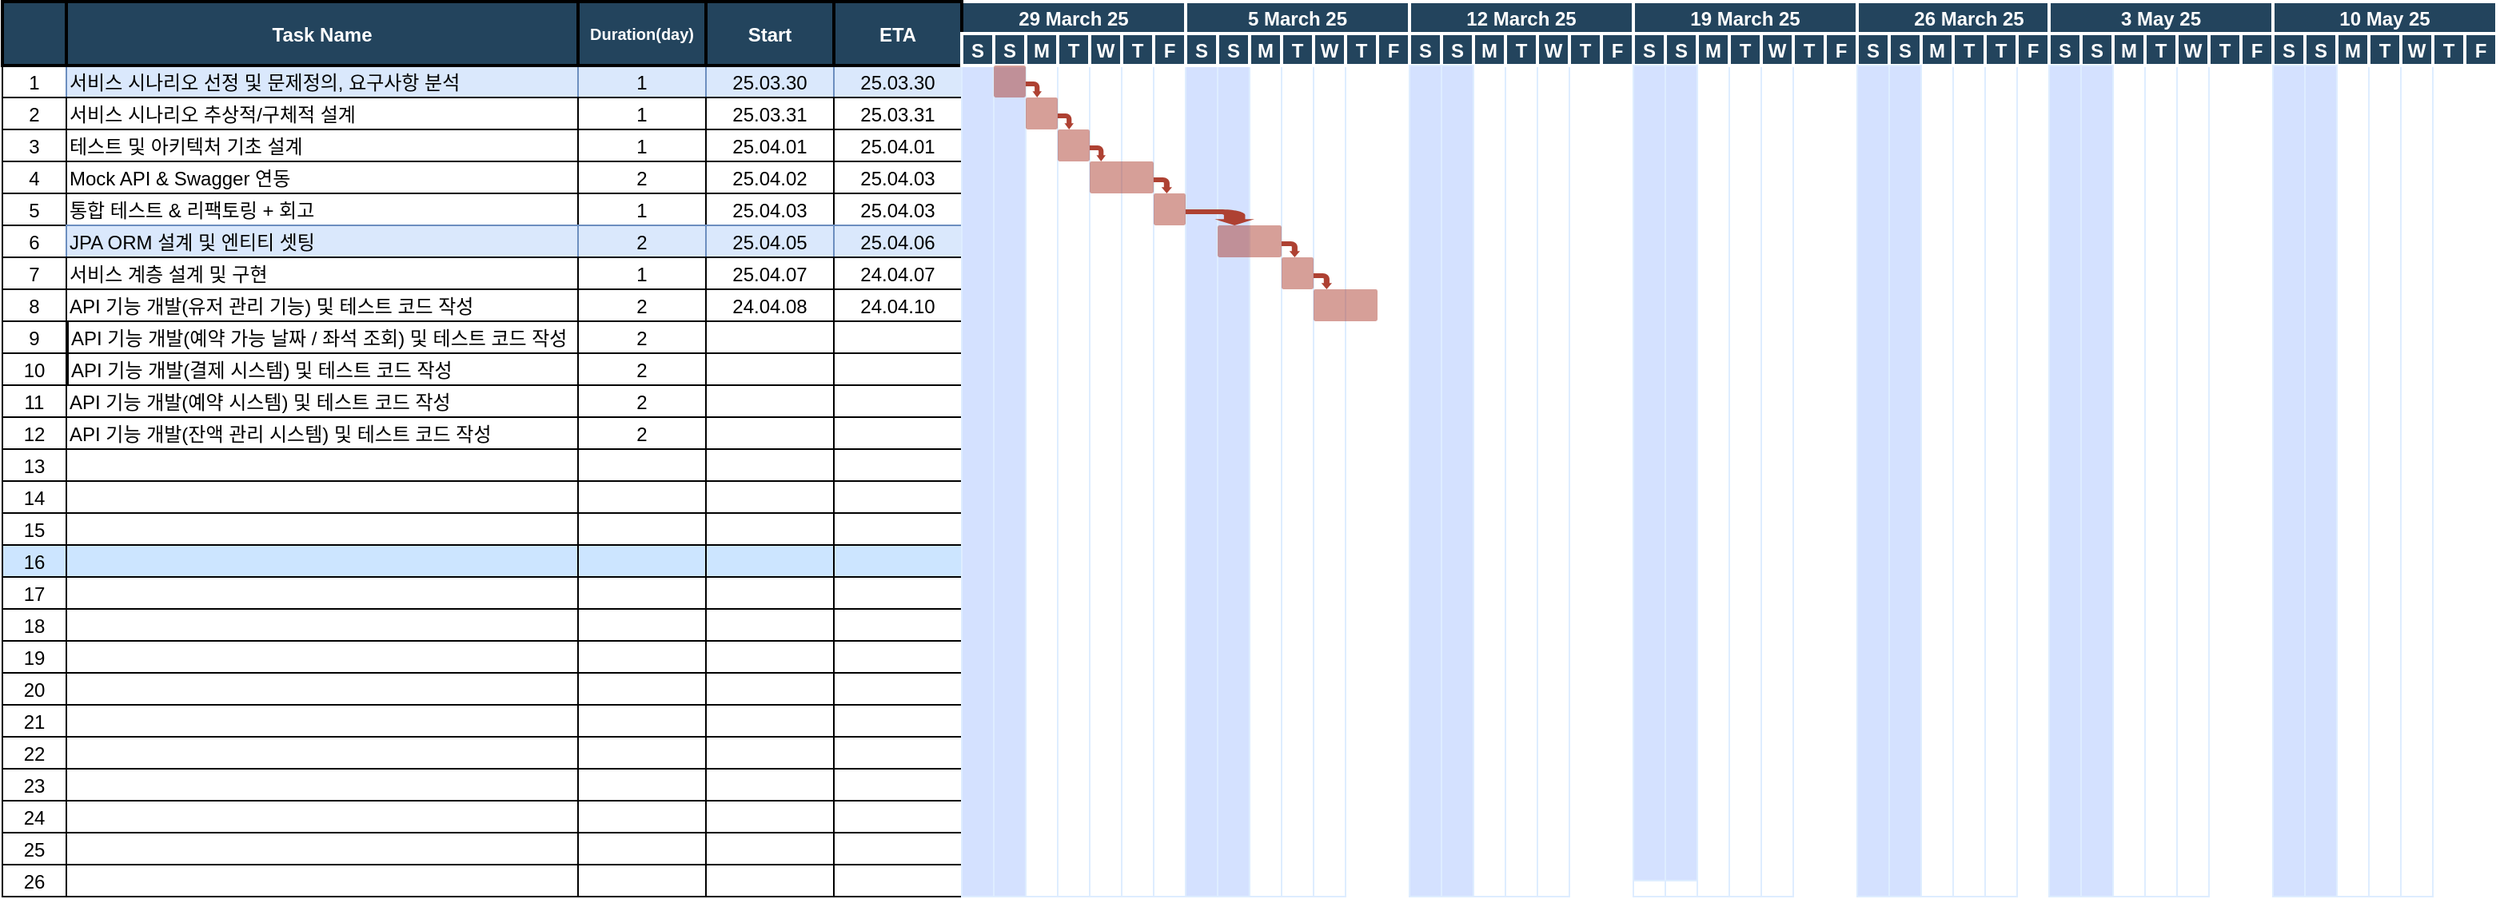<mxfile version="26.1.3">
  <diagram name="페이지-1" id="ecNl1lNDAvdgYdBro9C4">
    <mxGraphModel dx="1592" dy="869" grid="1" gridSize="10" guides="1" tooltips="1" connect="1" arrows="1" fold="1" page="1" pageScale="1" pageWidth="827" pageHeight="1169" math="0" shadow="0">
      <root>
        <mxCell id="0" />
        <mxCell id="1" parent="0" />
        <mxCell id="yrYbkvFYg02SQjdJ59uQ-1" value="1" style="strokeColor=default;rounded=0;" parent="1" vertex="1">
          <mxGeometry x="86.5" y="380" width="40" height="20" as="geometry" />
        </mxCell>
        <mxCell id="yrYbkvFYg02SQjdJ59uQ-2" value="서비스 시나리오 선정 및 문제정의, 요구사항 분석" style="align=left;strokeColor=#6c8ebf;rounded=0;fillColor=#dae8fc;" parent="1" vertex="1">
          <mxGeometry x="126.5" y="380" width="320" height="20" as="geometry" />
        </mxCell>
        <mxCell id="yrYbkvFYg02SQjdJ59uQ-3" value="1" style="strokeColor=#6c8ebf;rounded=0;fillColor=#dae8fc;" parent="1" vertex="1">
          <mxGeometry x="446.5" y="380" width="80.0" height="20" as="geometry" />
        </mxCell>
        <mxCell id="yrYbkvFYg02SQjdJ59uQ-4" value="25.03.30" style="strokeColor=#6c8ebf;rounded=0;fillColor=#dae8fc;" parent="1" vertex="1">
          <mxGeometry x="526.5" y="380" width="80.0" height="20" as="geometry" />
        </mxCell>
        <mxCell id="yrYbkvFYg02SQjdJ59uQ-5" value="25.03.30" style="strokeColor=#6c8ebf;rounded=0;fillColor=#dae8fc;" parent="1" vertex="1">
          <mxGeometry x="606.5" y="380.0" width="80.0" height="20" as="geometry" />
        </mxCell>
        <mxCell id="yrYbkvFYg02SQjdJ59uQ-6" value="" style="strokeColor=#DEEDFF;rounded=0;" parent="1" vertex="1">
          <mxGeometry x="726.5" y="380.0" width="20" height="520" as="geometry" />
        </mxCell>
        <mxCell id="yrYbkvFYg02SQjdJ59uQ-7" value="2" style="strokeColor=default;rounded=0;" parent="1" vertex="1">
          <mxGeometry x="86.5" y="400.0" width="40" height="20" as="geometry" />
        </mxCell>
        <mxCell id="yrYbkvFYg02SQjdJ59uQ-8" value="서비스 시나리오 추상적/구체적 설계" style="align=left;strokeColor=default;fillColor=#FFFFFF;rounded=0;" parent="1" vertex="1">
          <mxGeometry x="126.5" y="400.0" width="320.0" height="20" as="geometry" />
        </mxCell>
        <mxCell id="yrYbkvFYg02SQjdJ59uQ-9" value="1" style="strokeColor=default;rounded=0;" parent="1" vertex="1">
          <mxGeometry x="446.5" y="400.0" width="80.0" height="20" as="geometry" />
        </mxCell>
        <mxCell id="yrYbkvFYg02SQjdJ59uQ-10" value="25.03.31" style="strokeColor=default;rounded=0;" parent="1" vertex="1">
          <mxGeometry x="526.5" y="400.0" width="80.0" height="20" as="geometry" />
        </mxCell>
        <mxCell id="yrYbkvFYg02SQjdJ59uQ-11" value="25.03.31" style="strokeColor=default;rounded=0;" parent="1" vertex="1">
          <mxGeometry x="606.5" y="400.0" width="80.0" height="20" as="geometry" />
        </mxCell>
        <mxCell id="yrYbkvFYg02SQjdJ59uQ-12" value="3" style="strokeColor=default;rounded=0;" parent="1" vertex="1">
          <mxGeometry x="86.5" y="420.0" width="40" height="20" as="geometry" />
        </mxCell>
        <mxCell id="yrYbkvFYg02SQjdJ59uQ-13" value="테스트 및 아키텍처 기초 설계" style="align=left;strokeColor=default;rounded=0;" parent="1" vertex="1">
          <mxGeometry x="126.5" y="420.0" width="320.0" height="20.0" as="geometry" />
        </mxCell>
        <mxCell id="yrYbkvFYg02SQjdJ59uQ-14" value="1" style="strokeColor=default;rounded=0;" parent="1" vertex="1">
          <mxGeometry x="446.5" y="420.0" width="80.0" height="20" as="geometry" />
        </mxCell>
        <mxCell id="yrYbkvFYg02SQjdJ59uQ-15" value="25.04.01" style="strokeColor=default;rounded=0;" parent="1" vertex="1">
          <mxGeometry x="526.5" y="420.0" width="80.0" height="20" as="geometry" />
        </mxCell>
        <mxCell id="yrYbkvFYg02SQjdJ59uQ-16" value="25.04.01" style="strokeColor=default;rounded=0;" parent="1" vertex="1">
          <mxGeometry x="606.5" y="420" width="80.0" height="20" as="geometry" />
        </mxCell>
        <mxCell id="yrYbkvFYg02SQjdJ59uQ-17" value="4" style="strokeColor=default;rounded=0;" parent="1" vertex="1">
          <mxGeometry x="86.5" y="440.0" width="40" height="20" as="geometry" />
        </mxCell>
        <mxCell id="yrYbkvFYg02SQjdJ59uQ-18" value="Mock API &amp; Swagger 연동" style="align=left;strokeColor=default;rounded=0;" parent="1" vertex="1">
          <mxGeometry x="126.5" y="440.0" width="320" height="20" as="geometry" />
        </mxCell>
        <mxCell id="yrYbkvFYg02SQjdJ59uQ-19" value="2" style="strokeColor=default;rounded=0;" parent="1" vertex="1">
          <mxGeometry x="446.5" y="440.0" width="80.0" height="20" as="geometry" />
        </mxCell>
        <mxCell id="yrYbkvFYg02SQjdJ59uQ-20" value="25.04.02" style="strokeColor=default;rounded=0;" parent="1" vertex="1">
          <mxGeometry x="526.5" y="440.0" width="80.0" height="20" as="geometry" />
        </mxCell>
        <mxCell id="yrYbkvFYg02SQjdJ59uQ-21" value="25.04.03" style="strokeColor=default;rounded=0;" parent="1" vertex="1">
          <mxGeometry x="606.5" y="440.0" width="80.0" height="20" as="geometry" />
        </mxCell>
        <mxCell id="yrYbkvFYg02SQjdJ59uQ-22" value="5" style="strokeColor=default;rounded=0;" parent="1" vertex="1">
          <mxGeometry x="86.5" y="460.0" width="40" height="20" as="geometry" />
        </mxCell>
        <mxCell id="yrYbkvFYg02SQjdJ59uQ-23" value="통합 테스트 &amp; 리팩토링 + 회고" style="align=left;strokeColor=default;rounded=0;" parent="1" vertex="1">
          <mxGeometry x="126.5" y="460.0" width="320.0" height="20" as="geometry" />
        </mxCell>
        <mxCell id="yrYbkvFYg02SQjdJ59uQ-24" value="1" style="strokeColor=default;rounded=0;" parent="1" vertex="1">
          <mxGeometry x="446.5" y="460.0" width="80.0" height="20" as="geometry" />
        </mxCell>
        <mxCell id="yrYbkvFYg02SQjdJ59uQ-25" value="25.04.03" style="strokeColor=default;rounded=0;" parent="1" vertex="1">
          <mxGeometry x="526.5" y="460.0" width="80.0" height="20" as="geometry" />
        </mxCell>
        <mxCell id="yrYbkvFYg02SQjdJ59uQ-26" value="25.04.03" style="strokeColor=default;rounded=0;" parent="1" vertex="1">
          <mxGeometry x="606.5" y="460.0" width="80.0" height="20" as="geometry" />
        </mxCell>
        <mxCell id="yrYbkvFYg02SQjdJ59uQ-27" value="6" style="strokeColor=default;rounded=0;" parent="1" vertex="1">
          <mxGeometry x="86.5" y="480.0" width="40" height="20" as="geometry" />
        </mxCell>
        <mxCell id="yrYbkvFYg02SQjdJ59uQ-28" value="JPA ORM 설계 및 엔티티 셋팅" style="align=left;strokeColor=#6c8ebf;rounded=0;fillColor=#dae8fc;" parent="1" vertex="1">
          <mxGeometry x="126.5" y="480.0" width="320.0" height="20" as="geometry" />
        </mxCell>
        <mxCell id="yrYbkvFYg02SQjdJ59uQ-29" value="2" style="strokeColor=#6c8ebf;rounded=0;fillColor=#dae8fc;" parent="1" vertex="1">
          <mxGeometry x="446.5" y="480.0" width="80.0" height="20" as="geometry" />
        </mxCell>
        <mxCell id="yrYbkvFYg02SQjdJ59uQ-30" value="25.04.05" style="strokeColor=#6c8ebf;rounded=0;fillColor=#dae8fc;" parent="1" vertex="1">
          <mxGeometry x="526.5" y="480.0" width="80.0" height="20" as="geometry" />
        </mxCell>
        <mxCell id="yrYbkvFYg02SQjdJ59uQ-31" value="25.04.06" style="strokeColor=#6c8ebf;rounded=0;fillColor=#dae8fc;" parent="1" vertex="1">
          <mxGeometry x="606.5" y="480.0" width="80.0" height="20" as="geometry" />
        </mxCell>
        <mxCell id="yrYbkvFYg02SQjdJ59uQ-32" value="7" style="strokeColor=default;rounded=0;" parent="1" vertex="1">
          <mxGeometry x="86.5" y="500.0" width="40" height="20" as="geometry" />
        </mxCell>
        <mxCell id="yrYbkvFYg02SQjdJ59uQ-33" value="서비스 계층 설계 및 구현" style="align=left;strokeColor=default;rounded=0;" parent="1" vertex="1">
          <mxGeometry x="126.5" y="500.0" width="320.0" height="20" as="geometry" />
        </mxCell>
        <mxCell id="yrYbkvFYg02SQjdJ59uQ-34" value="1" style="strokeColor=default;rounded=0;" parent="1" vertex="1">
          <mxGeometry x="446.5" y="500.0" width="80.0" height="20" as="geometry" />
        </mxCell>
        <mxCell id="yrYbkvFYg02SQjdJ59uQ-35" value="25.04.07" style="strokeColor=default;rounded=0;" parent="1" vertex="1">
          <mxGeometry x="526.5" y="500.0" width="80.0" height="20" as="geometry" />
        </mxCell>
        <mxCell id="yrYbkvFYg02SQjdJ59uQ-36" value="24.04.07" style="strokeColor=default;rounded=0;" parent="1" vertex="1">
          <mxGeometry x="606.5" y="500.0" width="80.0" height="20" as="geometry" />
        </mxCell>
        <mxCell id="yrYbkvFYg02SQjdJ59uQ-37" value="8" style="strokeColor=default;rounded=0;" parent="1" vertex="1">
          <mxGeometry x="86.5" y="520.0" width="40" height="20" as="geometry" />
        </mxCell>
        <mxCell id="yrYbkvFYg02SQjdJ59uQ-38" value="API 기능 개발(유저 관리 기능) 및 테스트 코드 작성" style="align=left;strokeColor=default;rounded=0;" parent="1" vertex="1">
          <mxGeometry x="126.5" y="520.0" width="320.0" height="20" as="geometry" />
        </mxCell>
        <mxCell id="yrYbkvFYg02SQjdJ59uQ-39" value="2" style="strokeColor=default;rounded=0;" parent="1" vertex="1">
          <mxGeometry x="446.5" y="520.0" width="80.0" height="20" as="geometry" />
        </mxCell>
        <mxCell id="yrYbkvFYg02SQjdJ59uQ-40" value="24.04.08" style="strokeColor=default;rounded=0;" parent="1" vertex="1">
          <mxGeometry x="526.5" y="520.0" width="80.0" height="20" as="geometry" />
        </mxCell>
        <mxCell id="yrYbkvFYg02SQjdJ59uQ-41" value="24.04.10" style="strokeColor=default;rounded=0;" parent="1" vertex="1">
          <mxGeometry x="606.5" y="520.0" width="80.0" height="20" as="geometry" />
        </mxCell>
        <mxCell id="yrYbkvFYg02SQjdJ59uQ-42" value="9" style="rounded=0;" parent="1" vertex="1">
          <mxGeometry x="86.5" y="540.0" width="40" height="20" as="geometry" />
        </mxCell>
        <mxCell id="yrYbkvFYg02SQjdJ59uQ-43" value="API 기능 개발(예약 가능 날짜 / 좌석 조회) 및 테스트 코드 작성" style="align=left;rounded=0;" parent="1" vertex="1">
          <mxGeometry x="127.5" y="540.0" width="320.0" height="20.0" as="geometry" />
        </mxCell>
        <mxCell id="yrYbkvFYg02SQjdJ59uQ-44" value="2" style="rounded=0;" parent="1" vertex="1">
          <mxGeometry x="446.5" y="540.0" width="80.0" height="20" as="geometry" />
        </mxCell>
        <mxCell id="yrYbkvFYg02SQjdJ59uQ-45" value="" style="rounded=0;" parent="1" vertex="1">
          <mxGeometry x="526.5" y="540.0" width="80.0" height="20" as="geometry" />
        </mxCell>
        <mxCell id="yrYbkvFYg02SQjdJ59uQ-46" value="" style="rounded=0;" parent="1" vertex="1">
          <mxGeometry x="606.5" y="540.0" width="80.0" height="20" as="geometry" />
        </mxCell>
        <mxCell id="yrYbkvFYg02SQjdJ59uQ-47" value="10" style="strokeColor=default;rounded=0;" parent="1" vertex="1">
          <mxGeometry x="86.5" y="560.0" width="40" height="20" as="geometry" />
        </mxCell>
        <mxCell id="yrYbkvFYg02SQjdJ59uQ-48" value="" style="strokeColor=default;rounded=0;" parent="1" vertex="1">
          <mxGeometry x="526.5" y="560.0" width="80.0" height="20" as="geometry" />
        </mxCell>
        <mxCell id="yrYbkvFYg02SQjdJ59uQ-49" value="" style="strokeColor=default;rounded=0;" parent="1" vertex="1">
          <mxGeometry x="606.5" y="560.0" width="80.0" height="20" as="geometry" />
        </mxCell>
        <mxCell id="yrYbkvFYg02SQjdJ59uQ-50" value="11" style="strokeColor=default;rounded=0;" parent="1" vertex="1">
          <mxGeometry x="86.5" y="580.0" width="40" height="20" as="geometry" />
        </mxCell>
        <mxCell id="yrYbkvFYg02SQjdJ59uQ-51" value="API 기능 개발(잔액 관리 시스템) 및 테스트 코드 작성" style="align=left;strokeColor=default;rounded=0;" parent="1" vertex="1">
          <mxGeometry x="126.5" y="600.0" width="320.0" height="20" as="geometry" />
        </mxCell>
        <mxCell id="yrYbkvFYg02SQjdJ59uQ-52" value="" style="strokeColor=default;rounded=0;" parent="1" vertex="1">
          <mxGeometry x="526.5" y="580.0" width="80.0" height="20" as="geometry" />
        </mxCell>
        <mxCell id="yrYbkvFYg02SQjdJ59uQ-53" value="" style="strokeColor=default;rounded=0;" parent="1" vertex="1">
          <mxGeometry x="606.5" y="580.0" width="80.0" height="20" as="geometry" />
        </mxCell>
        <mxCell id="yrYbkvFYg02SQjdJ59uQ-54" value="12" style="strokeColor=default;rounded=0;" parent="1" vertex="1">
          <mxGeometry x="86.5" y="600.0" width="40" height="20" as="geometry" />
        </mxCell>
        <mxCell id="yrYbkvFYg02SQjdJ59uQ-55" value="2" style="strokeColor=default;rounded=0;" parent="1" vertex="1">
          <mxGeometry x="446.5" y="600.0" width="80.0" height="20" as="geometry" />
        </mxCell>
        <mxCell id="yrYbkvFYg02SQjdJ59uQ-56" value="" style="strokeColor=default;rounded=0;" parent="1" vertex="1">
          <mxGeometry x="526.5" y="600.0" width="80.0" height="20" as="geometry" />
        </mxCell>
        <mxCell id="yrYbkvFYg02SQjdJ59uQ-57" value="" style="strokeColor=default;rounded=0;" parent="1" vertex="1">
          <mxGeometry x="606.5" y="600.0" width="80.0" height="20" as="geometry" />
        </mxCell>
        <mxCell id="yrYbkvFYg02SQjdJ59uQ-58" value="13" style="strokeColor=default;rounded=0;" parent="1" vertex="1">
          <mxGeometry x="86.5" y="620.0" width="40" height="20" as="geometry" />
        </mxCell>
        <mxCell id="yrYbkvFYg02SQjdJ59uQ-59" value="" style="strokeColor=default;rounded=0;" parent="1" vertex="1">
          <mxGeometry x="446.5" y="620.0" width="80.0" height="20" as="geometry" />
        </mxCell>
        <mxCell id="yrYbkvFYg02SQjdJ59uQ-60" value="" style="strokeColor=default;rounded=0;" parent="1" vertex="1">
          <mxGeometry x="526.5" y="620.0" width="80.0" height="20" as="geometry" />
        </mxCell>
        <mxCell id="yrYbkvFYg02SQjdJ59uQ-61" value="" style="strokeColor=default;rounded=0;" parent="1" vertex="1">
          <mxGeometry x="606.5" y="620.0" width="80.0" height="20" as="geometry" />
        </mxCell>
        <mxCell id="yrYbkvFYg02SQjdJ59uQ-62" value="14" style="strokeColor=default;rounded=0;" parent="1" vertex="1">
          <mxGeometry x="86.5" y="640.0" width="40" height="20" as="geometry" />
        </mxCell>
        <mxCell id="yrYbkvFYg02SQjdJ59uQ-63" value="" style="strokeColor=default;rounded=0;" parent="1" vertex="1">
          <mxGeometry x="446.5" y="640.0" width="80.0" height="20" as="geometry" />
        </mxCell>
        <mxCell id="yrYbkvFYg02SQjdJ59uQ-64" value="" style="strokeColor=default;rounded=0;" parent="1" vertex="1">
          <mxGeometry x="526.5" y="640.0" width="80.0" height="20" as="geometry" />
        </mxCell>
        <mxCell id="yrYbkvFYg02SQjdJ59uQ-65" value="" style="strokeColor=default;rounded=0;" parent="1" vertex="1">
          <mxGeometry x="606.5" y="640.0" width="80.0" height="20" as="geometry" />
        </mxCell>
        <mxCell id="yrYbkvFYg02SQjdJ59uQ-66" value="15" style="strokeColor=default;fillColor=#FFFFFF;rounded=0;" parent="1" vertex="1">
          <mxGeometry x="86.5" y="660.0" width="40" height="20" as="geometry" />
        </mxCell>
        <mxCell id="yrYbkvFYg02SQjdJ59uQ-67" value="" style="strokeColor=default;fillColor=#FFFFFF;rounded=0;" parent="1" vertex="1">
          <mxGeometry x="446.5" y="660.0" width="80.0" height="20" as="geometry" />
        </mxCell>
        <mxCell id="yrYbkvFYg02SQjdJ59uQ-68" value="" style="strokeColor=default;fillColor=#FFFFFF;rounded=0;" parent="1" vertex="1">
          <mxGeometry x="526.5" y="660.0" width="80.0" height="20" as="geometry" />
        </mxCell>
        <mxCell id="yrYbkvFYg02SQjdJ59uQ-69" value="" style="strokeColor=default;fillColor=#FFFFFF;rounded=0;" parent="1" vertex="1">
          <mxGeometry x="606.5" y="660.0" width="80.0" height="20" as="geometry" />
        </mxCell>
        <mxCell id="yrYbkvFYg02SQjdJ59uQ-70" value="16" style="strokeColor=default;fillColor=#CCE5FF;rounded=0;" parent="1" vertex="1">
          <mxGeometry x="86.5" y="680.0" width="40" height="20" as="geometry" />
        </mxCell>
        <mxCell id="yrYbkvFYg02SQjdJ59uQ-71" value="" style="align=left;strokeColor=default;fillColor=#CCE5FF;rounded=0;" parent="1" vertex="1">
          <mxGeometry x="126.5" y="680.0" width="320.0" height="20" as="geometry" />
        </mxCell>
        <mxCell id="yrYbkvFYg02SQjdJ59uQ-72" value="" style="strokeColor=default;fillColor=#CCE5FF;rounded=0;" parent="1" vertex="1">
          <mxGeometry x="446.5" y="680.0" width="80.0" height="20" as="geometry" />
        </mxCell>
        <mxCell id="yrYbkvFYg02SQjdJ59uQ-73" value="" style="strokeColor=default;fillColor=#CCE5FF;rounded=0;" parent="1" vertex="1">
          <mxGeometry x="526.5" y="680.0" width="80.0" height="20" as="geometry" />
        </mxCell>
        <mxCell id="yrYbkvFYg02SQjdJ59uQ-74" value="" style="strokeColor=default;fillColor=#CCE5FF;rounded=0;" parent="1" vertex="1">
          <mxGeometry x="606.5" y="680.0" width="80.0" height="20" as="geometry" />
        </mxCell>
        <mxCell id="yrYbkvFYg02SQjdJ59uQ-75" value="17" style="strokeColor=default;rounded=0;" parent="1" vertex="1">
          <mxGeometry x="86.5" y="700.0" width="40" height="20" as="geometry" />
        </mxCell>
        <mxCell id="yrYbkvFYg02SQjdJ59uQ-76" value="" style="strokeColor=default;rounded=0;" parent="1" vertex="1">
          <mxGeometry x="446.5" y="700.0" width="80.0" height="20" as="geometry" />
        </mxCell>
        <mxCell id="yrYbkvFYg02SQjdJ59uQ-77" value="" style="strokeColor=default;rounded=0;" parent="1" vertex="1">
          <mxGeometry x="526.5" y="700.0" width="80.0" height="20" as="geometry" />
        </mxCell>
        <mxCell id="yrYbkvFYg02SQjdJ59uQ-78" value="" style="strokeColor=default;rounded=0;" parent="1" vertex="1">
          <mxGeometry x="606.5" y="700.0" width="80.0" height="20" as="geometry" />
        </mxCell>
        <mxCell id="yrYbkvFYg02SQjdJ59uQ-79" value="18" style="strokeColor=default;rounded=0;" parent="1" vertex="1">
          <mxGeometry x="86.5" y="720.0" width="40" height="20" as="geometry" />
        </mxCell>
        <mxCell id="yrYbkvFYg02SQjdJ59uQ-80" value="" style="align=left;strokeColor=default;rounded=0;" parent="1" vertex="1">
          <mxGeometry x="126.5" y="720.0" width="320.0" height="20" as="geometry" />
        </mxCell>
        <mxCell id="yrYbkvFYg02SQjdJ59uQ-81" value="" style="strokeColor=default;rounded=0;" parent="1" vertex="1">
          <mxGeometry x="446.5" y="720.0" width="80.0" height="20" as="geometry" />
        </mxCell>
        <mxCell id="yrYbkvFYg02SQjdJ59uQ-82" value="" style="strokeColor=default;rounded=0;" parent="1" vertex="1">
          <mxGeometry x="526.5" y="720.0" width="80.0" height="20" as="geometry" />
        </mxCell>
        <mxCell id="yrYbkvFYg02SQjdJ59uQ-83" value="" style="strokeColor=default;rounded=0;" parent="1" vertex="1">
          <mxGeometry x="606.5" y="720.0" width="80.0" height="20" as="geometry" />
        </mxCell>
        <mxCell id="yrYbkvFYg02SQjdJ59uQ-84" value="19" style="strokeColor=default;rounded=0;" parent="1" vertex="1">
          <mxGeometry x="86.5" y="740.0" width="40" height="20" as="geometry" />
        </mxCell>
        <mxCell id="yrYbkvFYg02SQjdJ59uQ-85" value="" style="align=left;strokeColor=default;rounded=0;" parent="1" vertex="1">
          <mxGeometry x="126.5" y="740.0" width="320.0" height="20" as="geometry" />
        </mxCell>
        <mxCell id="yrYbkvFYg02SQjdJ59uQ-86" value="" style="strokeColor=default;rounded=0;" parent="1" vertex="1">
          <mxGeometry x="446.5" y="740.0" width="80.0" height="20" as="geometry" />
        </mxCell>
        <mxCell id="yrYbkvFYg02SQjdJ59uQ-87" value="" style="strokeColor=default;rounded=0;" parent="1" vertex="1">
          <mxGeometry x="526.5" y="740.0" width="80.0" height="20" as="geometry" />
        </mxCell>
        <mxCell id="yrYbkvFYg02SQjdJ59uQ-88" value="" style="strokeColor=default;rounded=0;" parent="1" vertex="1">
          <mxGeometry x="606.5" y="740.0" width="80.0" height="20" as="geometry" />
        </mxCell>
        <mxCell id="yrYbkvFYg02SQjdJ59uQ-89" value="20" style="strokeColor=default;rounded=0;" parent="1" vertex="1">
          <mxGeometry x="86.5" y="760.0" width="40" height="20" as="geometry" />
        </mxCell>
        <mxCell id="yrYbkvFYg02SQjdJ59uQ-90" value="" style="align=left;strokeColor=default;rounded=0;" parent="1" vertex="1">
          <mxGeometry x="126.5" y="760.0" width="320.0" height="20" as="geometry" />
        </mxCell>
        <mxCell id="yrYbkvFYg02SQjdJ59uQ-91" value="" style="strokeColor=default;rounded=0;" parent="1" vertex="1">
          <mxGeometry x="446.5" y="760.0" width="80.0" height="20" as="geometry" />
        </mxCell>
        <mxCell id="yrYbkvFYg02SQjdJ59uQ-92" value="" style="strokeColor=default;rounded=0;" parent="1" vertex="1">
          <mxGeometry x="526.5" y="760.0" width="80.0" height="20" as="geometry" />
        </mxCell>
        <mxCell id="yrYbkvFYg02SQjdJ59uQ-93" value="" style="strokeColor=default;rounded=0;" parent="1" vertex="1">
          <mxGeometry x="606.5" y="760.0" width="80.0" height="20" as="geometry" />
        </mxCell>
        <mxCell id="yrYbkvFYg02SQjdJ59uQ-94" value="21" style="strokeColor=default;rounded=0;" parent="1" vertex="1">
          <mxGeometry x="86.5" y="780.0" width="40" height="20" as="geometry" />
        </mxCell>
        <mxCell id="yrYbkvFYg02SQjdJ59uQ-95" value="" style="align=left;strokeColor=default;rounded=0;" parent="1" vertex="1">
          <mxGeometry x="126.5" y="780.0" width="320.0" height="20" as="geometry" />
        </mxCell>
        <mxCell id="yrYbkvFYg02SQjdJ59uQ-96" value="" style="strokeColor=default;rounded=0;" parent="1" vertex="1">
          <mxGeometry x="446.5" y="780.0" width="80.0" height="20" as="geometry" />
        </mxCell>
        <mxCell id="yrYbkvFYg02SQjdJ59uQ-97" value="" style="strokeColor=default;rounded=0;" parent="1" vertex="1">
          <mxGeometry x="526.5" y="780.0" width="80.0" height="20" as="geometry" />
        </mxCell>
        <mxCell id="yrYbkvFYg02SQjdJ59uQ-98" value="" style="strokeColor=default;rounded=0;" parent="1" vertex="1">
          <mxGeometry x="606.5" y="780.0" width="80.0" height="20" as="geometry" />
        </mxCell>
        <mxCell id="yrYbkvFYg02SQjdJ59uQ-99" value="22" style="strokeColor=default;rounded=0;" parent="1" vertex="1">
          <mxGeometry x="86.5" y="800.0" width="40" height="20" as="geometry" />
        </mxCell>
        <mxCell id="yrYbkvFYg02SQjdJ59uQ-100" value="" style="align=left;strokeColor=default;rounded=0;" parent="1" vertex="1">
          <mxGeometry x="126.5" y="800.0" width="320.0" height="20" as="geometry" />
        </mxCell>
        <mxCell id="yrYbkvFYg02SQjdJ59uQ-101" value="" style="strokeColor=default;rounded=0;" parent="1" vertex="1">
          <mxGeometry x="446.5" y="800.0" width="80.0" height="20" as="geometry" />
        </mxCell>
        <mxCell id="yrYbkvFYg02SQjdJ59uQ-102" value="" style="strokeColor=default;rounded=0;" parent="1" vertex="1">
          <mxGeometry x="526.5" y="800.0" width="80.0" height="20" as="geometry" />
        </mxCell>
        <mxCell id="yrYbkvFYg02SQjdJ59uQ-103" value="" style="strokeColor=default;rounded=0;" parent="1" vertex="1">
          <mxGeometry x="606.5" y="800.0" width="80.0" height="20" as="geometry" />
        </mxCell>
        <mxCell id="yrYbkvFYg02SQjdJ59uQ-104" value="23" style="strokeColor=default;rounded=0;" parent="1" vertex="1">
          <mxGeometry x="86.5" y="820.0" width="40" height="20" as="geometry" />
        </mxCell>
        <mxCell id="yrYbkvFYg02SQjdJ59uQ-105" value="" style="align=left;strokeColor=default;rounded=0;" parent="1" vertex="1">
          <mxGeometry x="126.5" y="820.0" width="320.0" height="20" as="geometry" />
        </mxCell>
        <mxCell id="yrYbkvFYg02SQjdJ59uQ-106" value="" style="strokeColor=default;rounded=0;" parent="1" vertex="1">
          <mxGeometry x="446.5" y="820.0" width="80.0" height="20" as="geometry" />
        </mxCell>
        <mxCell id="yrYbkvFYg02SQjdJ59uQ-107" value="" style="strokeColor=default;rounded=0;" parent="1" vertex="1">
          <mxGeometry x="526.5" y="820.0" width="80.0" height="20" as="geometry" />
        </mxCell>
        <mxCell id="yrYbkvFYg02SQjdJ59uQ-108" value="" style="strokeColor=default;rounded=0;" parent="1" vertex="1">
          <mxGeometry x="606.5" y="820.0" width="80.0" height="20" as="geometry" />
        </mxCell>
        <mxCell id="yrYbkvFYg02SQjdJ59uQ-109" value="24" style="strokeColor=default;rounded=0;" parent="1" vertex="1">
          <mxGeometry x="86.5" y="840.0" width="40" height="20" as="geometry" />
        </mxCell>
        <mxCell id="yrYbkvFYg02SQjdJ59uQ-110" value="" style="align=left;strokeColor=default;rounded=0;" parent="1" vertex="1">
          <mxGeometry x="126.5" y="840.0" width="320.0" height="20" as="geometry" />
        </mxCell>
        <mxCell id="yrYbkvFYg02SQjdJ59uQ-111" value="" style="strokeColor=default;rounded=0;" parent="1" vertex="1">
          <mxGeometry x="446.5" y="840.0" width="80.0" height="20" as="geometry" />
        </mxCell>
        <mxCell id="yrYbkvFYg02SQjdJ59uQ-112" value="" style="strokeColor=default;rounded=0;" parent="1" vertex="1">
          <mxGeometry x="526.5" y="840.0" width="80.0" height="20" as="geometry" />
        </mxCell>
        <mxCell id="yrYbkvFYg02SQjdJ59uQ-113" value="" style="strokeColor=default;rounded=0;" parent="1" vertex="1">
          <mxGeometry x="606.5" y="840.0" width="80.0" height="20" as="geometry" />
        </mxCell>
        <mxCell id="yrYbkvFYg02SQjdJ59uQ-114" value="25" style="strokeColor=default;rounded=0;" parent="1" vertex="1">
          <mxGeometry x="86.5" y="860.0" width="40" height="20" as="geometry" />
        </mxCell>
        <mxCell id="yrYbkvFYg02SQjdJ59uQ-115" value="" style="align=left;strokeColor=default;rounded=0;" parent="1" vertex="1">
          <mxGeometry x="126.5" y="860.0" width="320.0" height="20" as="geometry" />
        </mxCell>
        <mxCell id="yrYbkvFYg02SQjdJ59uQ-116" value="" style="strokeColor=default;rounded=0;" parent="1" vertex="1">
          <mxGeometry x="446.5" y="860.0" width="80.0" height="20" as="geometry" />
        </mxCell>
        <mxCell id="yrYbkvFYg02SQjdJ59uQ-117" value="" style="strokeColor=default;rounded=0;" parent="1" vertex="1">
          <mxGeometry x="526.5" y="860.0" width="80.0" height="20" as="geometry" />
        </mxCell>
        <mxCell id="yrYbkvFYg02SQjdJ59uQ-118" value="" style="strokeColor=default;rounded=0;" parent="1" vertex="1">
          <mxGeometry x="606.5" y="860.0" width="80.0" height="20" as="geometry" />
        </mxCell>
        <mxCell id="yrYbkvFYg02SQjdJ59uQ-119" value="26" style="strokeColor=default;rounded=0;" parent="1" vertex="1">
          <mxGeometry x="86.5" y="880.0" width="40" height="20" as="geometry" />
        </mxCell>
        <mxCell id="yrYbkvFYg02SQjdJ59uQ-120" value="" style="align=left;strokeColor=default;rounded=0;" parent="1" vertex="1">
          <mxGeometry x="126.5" y="880.0" width="320.0" height="20" as="geometry" />
        </mxCell>
        <mxCell id="yrYbkvFYg02SQjdJ59uQ-121" value="" style="strokeColor=default;rounded=0;" parent="1" vertex="1">
          <mxGeometry x="446.5" y="880.0" width="80.0" height="20" as="geometry" />
        </mxCell>
        <mxCell id="yrYbkvFYg02SQjdJ59uQ-122" value="" style="strokeColor=default;rounded=0;" parent="1" vertex="1">
          <mxGeometry x="526.5" y="880.0" width="80.0" height="20" as="geometry" />
        </mxCell>
        <mxCell id="yrYbkvFYg02SQjdJ59uQ-123" value="" style="strokeColor=default;rounded=0;" parent="1" vertex="1">
          <mxGeometry x="606.5" y="880.0" width="80.0" height="20" as="geometry" />
        </mxCell>
        <mxCell id="yrYbkvFYg02SQjdJ59uQ-124" value="" style="strokeColor=#DEEDFF;rounded=0;" parent="1" vertex="1">
          <mxGeometry x="746.5" y="380.0" width="20" height="520" as="geometry" />
        </mxCell>
        <mxCell id="yrYbkvFYg02SQjdJ59uQ-125" value="" style="strokeColor=#DEEDFF;rounded=0;" parent="1" vertex="1">
          <mxGeometry x="766.5" y="380.0" width="20" height="520" as="geometry" />
        </mxCell>
        <mxCell id="yrYbkvFYg02SQjdJ59uQ-126" value="" style="strokeColor=#DEEDFF;rounded=0;" parent="1" vertex="1">
          <mxGeometry x="786.5" y="380.0" width="20" height="520" as="geometry" />
        </mxCell>
        <mxCell id="yrYbkvFYg02SQjdJ59uQ-127" value="" style="strokeColor=#DEEDFF;rounded=0;" parent="1" vertex="1">
          <mxGeometry x="806.5" y="380.0" width="20" height="520" as="geometry" />
        </mxCell>
        <mxCell id="yrYbkvFYg02SQjdJ59uQ-128" value="" style="strokeColor=#DEEDFF;fillColor=#D4E1FF;rounded=0;" parent="1" vertex="1">
          <mxGeometry x="826.5" y="380.0" width="20" height="520" as="geometry" />
        </mxCell>
        <mxCell id="yrYbkvFYg02SQjdJ59uQ-129" value="" style="strokeColor=#DEEDFF;fillColor=#D4E1FF;rounded=0;" parent="1" vertex="1">
          <mxGeometry x="846.5" y="380.0" width="20" height="520" as="geometry" />
        </mxCell>
        <mxCell id="yrYbkvFYg02SQjdJ59uQ-130" value="" style="strokeColor=#DEEDFF;rounded=0;" parent="1" vertex="1">
          <mxGeometry x="866.5" y="380.0" width="20" height="520" as="geometry" />
        </mxCell>
        <mxCell id="yrYbkvFYg02SQjdJ59uQ-131" value="" style="strokeColor=#DEEDFF;rounded=0;" parent="1" vertex="1">
          <mxGeometry x="886.5" y="380.0" width="20" height="520" as="geometry" />
        </mxCell>
        <mxCell id="yrYbkvFYg02SQjdJ59uQ-132" value="" style="strokeColor=#DEEDFF;rounded=0;" parent="1" vertex="1">
          <mxGeometry x="866.5" y="380.0" width="20" height="520" as="geometry" />
        </mxCell>
        <mxCell id="yrYbkvFYg02SQjdJ59uQ-133" value="" style="strokeColor=#DEEDFF;rounded=0;" parent="1" vertex="1">
          <mxGeometry x="886.5" y="380.0" width="20" height="520" as="geometry" />
        </mxCell>
        <mxCell id="yrYbkvFYg02SQjdJ59uQ-134" value="" style="strokeColor=#DEEDFF;rounded=0;" parent="1" vertex="1">
          <mxGeometry x="906.5" y="380.0" width="20" height="520" as="geometry" />
        </mxCell>
        <mxCell id="yrYbkvFYg02SQjdJ59uQ-135" value="" style="strokeColor=#DEEDFF;rounded=0;" parent="1" vertex="1">
          <mxGeometry x="966.5" y="380.0" width="20" height="520" as="geometry" />
        </mxCell>
        <mxCell id="yrYbkvFYg02SQjdJ59uQ-136" value="" style="strokeColor=#DEEDFF;rounded=0;" parent="1" vertex="1">
          <mxGeometry x="986.5" y="380.0" width="20" height="520" as="geometry" />
        </mxCell>
        <mxCell id="yrYbkvFYg02SQjdJ59uQ-137" value="" style="strokeColor=#DEEDFF;rounded=0;" parent="1" vertex="1">
          <mxGeometry x="1006.5" y="380.0" width="20" height="520" as="geometry" />
        </mxCell>
        <mxCell id="yrYbkvFYg02SQjdJ59uQ-138" value="" style="strokeColor=#DEEDFF;rounded=0;" parent="1" vertex="1">
          <mxGeometry x="1026.5" y="380.0" width="20" height="520" as="geometry" />
        </mxCell>
        <mxCell id="yrYbkvFYg02SQjdJ59uQ-139" value="" style="strokeColor=#DEEDFF;rounded=0;" parent="1" vertex="1">
          <mxGeometry x="1046.5" y="380.0" width="20" height="520" as="geometry" />
        </mxCell>
        <mxCell id="yrYbkvFYg02SQjdJ59uQ-140" value="" style="strokeColor=#DEEDFF;rounded=0;" parent="1" vertex="1">
          <mxGeometry x="1106.5" y="380.0" width="20" height="520" as="geometry" />
        </mxCell>
        <mxCell id="yrYbkvFYg02SQjdJ59uQ-141" value="" style="strokeColor=#DEEDFF;rounded=0;" parent="1" vertex="1">
          <mxGeometry x="1126.5" y="380.0" width="20" height="520" as="geometry" />
        </mxCell>
        <mxCell id="yrYbkvFYg02SQjdJ59uQ-142" value="" style="strokeColor=#DEEDFF;rounded=0;" parent="1" vertex="1">
          <mxGeometry x="1146.5" y="380.0" width="20" height="520" as="geometry" />
        </mxCell>
        <mxCell id="yrYbkvFYg02SQjdJ59uQ-143" value="" style="strokeColor=#DEEDFF;rounded=0;" parent="1" vertex="1">
          <mxGeometry x="1166.5" y="380.0" width="20" height="520" as="geometry" />
        </mxCell>
        <mxCell id="yrYbkvFYg02SQjdJ59uQ-144" value="" style="strokeColor=#DEEDFF;rounded=0;" parent="1" vertex="1">
          <mxGeometry x="1186.5" y="380.0" width="20" height="520" as="geometry" />
        </mxCell>
        <mxCell id="yrYbkvFYg02SQjdJ59uQ-145" value="" style="strokeColor=#DEEDFF;rounded=0;" parent="1" vertex="1">
          <mxGeometry x="1246.5" y="380.0" width="20" height="520" as="geometry" />
        </mxCell>
        <mxCell id="yrYbkvFYg02SQjdJ59uQ-146" value="" style="strokeColor=#DEEDFF;rounded=0;" parent="1" vertex="1">
          <mxGeometry x="1266.5" y="380.0" width="20" height="520" as="geometry" />
        </mxCell>
        <mxCell id="yrYbkvFYg02SQjdJ59uQ-147" value="" style="strokeColor=#DEEDFF;rounded=0;" parent="1" vertex="1">
          <mxGeometry x="1326.5" y="380.0" width="20" height="520" as="geometry" />
        </mxCell>
        <mxCell id="yrYbkvFYg02SQjdJ59uQ-148" value="" style="strokeColor=#DEEDFF;rounded=0;" parent="1" vertex="1">
          <mxGeometry x="1286.5" y="380.0" width="20" height="520" as="geometry" />
        </mxCell>
        <mxCell id="yrYbkvFYg02SQjdJ59uQ-149" value="" style="strokeColor=#DEEDFF;rounded=0;" parent="1" vertex="1">
          <mxGeometry x="1306.5" y="380.0" width="20" height="520" as="geometry" />
        </mxCell>
        <mxCell id="yrYbkvFYg02SQjdJ59uQ-150" value="" style="strokeColor=#DEEDFF;rounded=0;" parent="1" vertex="1">
          <mxGeometry x="1366.5" y="380.0" width="20" height="520" as="geometry" />
        </mxCell>
        <mxCell id="yrYbkvFYg02SQjdJ59uQ-151" value="" style="strokeColor=#DEEDFF;rounded=0;" parent="1" vertex="1">
          <mxGeometry x="1386.5" y="380.0" width="20" height="520" as="geometry" />
        </mxCell>
        <mxCell id="yrYbkvFYg02SQjdJ59uQ-152" value="" style="strokeColor=#DEEDFF;rounded=0;" parent="1" vertex="1">
          <mxGeometry x="1406.5" y="380.0" width="20" height="520" as="geometry" />
        </mxCell>
        <mxCell id="yrYbkvFYg02SQjdJ59uQ-153" value="" style="strokeColor=#DEEDFF;rounded=0;" parent="1" vertex="1">
          <mxGeometry x="1426.5" y="380.0" width="20" height="520" as="geometry" />
        </mxCell>
        <mxCell id="yrYbkvFYg02SQjdJ59uQ-154" value="" style="strokeColor=#DEEDFF;rounded=0;" parent="1" vertex="1">
          <mxGeometry x="1446.5" y="380.0" width="20" height="520" as="geometry" />
        </mxCell>
        <mxCell id="yrYbkvFYg02SQjdJ59uQ-155" value="" style="strokeColor=#DEEDFF;rounded=0;" parent="1" vertex="1">
          <mxGeometry x="1506.5" y="380.0" width="20" height="520" as="geometry" />
        </mxCell>
        <mxCell id="yrYbkvFYg02SQjdJ59uQ-156" value="" style="strokeColor=#DEEDFF;rounded=0;" parent="1" vertex="1">
          <mxGeometry x="1526.5" y="380.0" width="20" height="520" as="geometry" />
        </mxCell>
        <mxCell id="yrYbkvFYg02SQjdJ59uQ-157" value="" style="strokeColor=#DEEDFF;rounded=0;" parent="1" vertex="1">
          <mxGeometry x="1546.5" y="380.0" width="20" height="520" as="geometry" />
        </mxCell>
        <mxCell id="yrYbkvFYg02SQjdJ59uQ-158" value="" style="strokeColor=#DEEDFF;rounded=0;" parent="1" vertex="1">
          <mxGeometry x="1566.5" y="380.0" width="20" height="520" as="geometry" />
        </mxCell>
        <mxCell id="yrYbkvFYg02SQjdJ59uQ-159" value="" style="strokeColor=#DEEDFF;rounded=0;" parent="1" vertex="1">
          <mxGeometry x="1586.5" y="380.0" width="20" height="520" as="geometry" />
        </mxCell>
        <mxCell id="yrYbkvFYg02SQjdJ59uQ-160" value="Task Name" style="fillColor=#23445D;strokeColor=default;strokeWidth=2;fontColor=#FFFFFF;fontStyle=1;rounded=0;" parent="1" vertex="1">
          <mxGeometry x="126.5" y="340" width="320" height="40" as="geometry" />
        </mxCell>
        <mxCell id="yrYbkvFYg02SQjdJ59uQ-161" value="" style="fillColor=#23445D;strokeColor=default;strokeWidth=2;fontColor=#FFFFFF;fontStyle=1;rounded=0;" parent="1" vertex="1">
          <mxGeometry x="86.5" y="340" width="40" height="40" as="geometry" />
        </mxCell>
        <mxCell id="yrYbkvFYg02SQjdJ59uQ-162" value="29 March 25" style="fillColor=#23445D;strokeColor=#FFFFFF;strokeWidth=2;fontColor=#FFFFFF;fontStyle=1;rounded=0;" parent="1" vertex="1">
          <mxGeometry x="686.5" y="340.0" width="140" height="20" as="geometry" />
        </mxCell>
        <mxCell id="yrYbkvFYg02SQjdJ59uQ-163" value="M" style="fillColor=#23445D;strokeColor=#FFFFFF;strokeWidth=2;fontColor=#FFFFFF;fontStyle=1;rounded=0;" parent="1" vertex="1">
          <mxGeometry x="726.5" y="360.0" width="20" height="20" as="geometry" />
        </mxCell>
        <mxCell id="yrYbkvFYg02SQjdJ59uQ-164" value="T" style="fillColor=#23445D;strokeColor=#FFFFFF;strokeWidth=2;fontColor=#FFFFFF;fontStyle=1;rounded=0;" parent="1" vertex="1">
          <mxGeometry x="746.5" y="360.0" width="20" height="20" as="geometry" />
        </mxCell>
        <mxCell id="yrYbkvFYg02SQjdJ59uQ-165" value="W" style="fillColor=#23445D;strokeColor=#FFFFFF;strokeWidth=2;fontColor=#FFFFFF;fontStyle=1;rounded=0;" parent="1" vertex="1">
          <mxGeometry x="766.5" y="360.0" width="20" height="20" as="geometry" />
        </mxCell>
        <mxCell id="yrYbkvFYg02SQjdJ59uQ-166" value="T" style="fillColor=#23445D;strokeColor=#FFFFFF;strokeWidth=2;fontColor=#FFFFFF;fontStyle=1;rounded=0;" parent="1" vertex="1">
          <mxGeometry x="786.5" y="360.0" width="20" height="20" as="geometry" />
        </mxCell>
        <mxCell id="yrYbkvFYg02SQjdJ59uQ-167" value="F" style="fillColor=#23445D;strokeColor=#FFFFFF;strokeWidth=2;fontColor=#FFFFFF;fontStyle=1;rounded=0;" parent="1" vertex="1">
          <mxGeometry x="806.5" y="360.0" width="20" height="20" as="geometry" />
        </mxCell>
        <mxCell id="yrYbkvFYg02SQjdJ59uQ-168" value="S" style="fillColor=#23445D;strokeColor=#FFFFFF;strokeWidth=2;fontColor=#FFFFFF;fontStyle=1;rounded=0;" parent="1" vertex="1">
          <mxGeometry x="826.5" y="360.0" width="20" height="20" as="geometry" />
        </mxCell>
        <mxCell id="yrYbkvFYg02SQjdJ59uQ-169" value="S" style="fillColor=#23445D;strokeColor=#FFFFFF;strokeWidth=2;fontColor=#FFFFFF;fontStyle=1;rounded=0;" parent="1" vertex="1">
          <mxGeometry x="846.5" y="360.0" width="20" height="20" as="geometry" />
        </mxCell>
        <mxCell id="yrYbkvFYg02SQjdJ59uQ-170" value="Duration(day)" style="fillColor=#23445D;strokeColor=default;strokeWidth=2;fontColor=#FFFFFF;fontStyle=1;rounded=0;fontSize=10;" parent="1" vertex="1">
          <mxGeometry x="446.5" y="340.0" width="80.0" height="40.0" as="geometry" />
        </mxCell>
        <mxCell id="yrYbkvFYg02SQjdJ59uQ-171" value="Start" style="fillColor=#23445D;strokeColor=default;strokeWidth=2;fontColor=#FFFFFF;fontStyle=1;rounded=0;" parent="1" vertex="1">
          <mxGeometry x="526.5" y="340.0" width="80.0" height="40.0" as="geometry" />
        </mxCell>
        <mxCell id="yrYbkvFYg02SQjdJ59uQ-172" value="ETA" style="fillColor=#23445D;strokeColor=default;strokeWidth=2;fontColor=#FFFFFF;fontStyle=1;rounded=0;" parent="1" vertex="1">
          <mxGeometry x="606.5" y="340.0" width="80.0" height="40.0" as="geometry" />
        </mxCell>
        <mxCell id="yrYbkvFYg02SQjdJ59uQ-173" value="5 March 25" style="fillColor=#23445D;strokeColor=#FFFFFF;strokeWidth=2;fontColor=#FFFFFF;fontStyle=1;rounded=0;" parent="1" vertex="1">
          <mxGeometry x="826.5" y="340.0" width="140" height="20" as="geometry" />
        </mxCell>
        <mxCell id="yrYbkvFYg02SQjdJ59uQ-174" value="M" style="fillColor=#23445D;strokeColor=#FFFFFF;strokeWidth=2;fontColor=#FFFFFF;fontStyle=1;rounded=0;" parent="1" vertex="1">
          <mxGeometry x="906.5" y="360.0" width="20" height="20" as="geometry" />
        </mxCell>
        <mxCell id="yrYbkvFYg02SQjdJ59uQ-175" value="T" style="fillColor=#23445D;strokeColor=#FFFFFF;strokeWidth=2;fontColor=#FFFFFF;fontStyle=1;rounded=0;" parent="1" vertex="1">
          <mxGeometry x="926.5" y="360.0" width="20" height="20" as="geometry" />
        </mxCell>
        <mxCell id="yrYbkvFYg02SQjdJ59uQ-176" value="W" style="fillColor=#23445D;strokeColor=#FFFFFF;strokeWidth=2;fontColor=#FFFFFF;fontStyle=1;rounded=0;" parent="1" vertex="1">
          <mxGeometry x="906.5" y="360.0" width="20" height="20" as="geometry" />
        </mxCell>
        <mxCell id="yrYbkvFYg02SQjdJ59uQ-177" value="T" style="fillColor=#23445D;strokeColor=#FFFFFF;strokeWidth=2;fontColor=#FFFFFF;fontStyle=1;rounded=0;" parent="1" vertex="1">
          <mxGeometry x="926.5" y="360.0" width="20" height="20" as="geometry" />
        </mxCell>
        <mxCell id="yrYbkvFYg02SQjdJ59uQ-178" value="F" style="fillColor=#23445D;strokeColor=#FFFFFF;strokeWidth=2;fontColor=#FFFFFF;fontStyle=1;rounded=0;" parent="1" vertex="1">
          <mxGeometry x="946.5" y="360.0" width="20" height="20" as="geometry" />
        </mxCell>
        <mxCell id="yrYbkvFYg02SQjdJ59uQ-179" value="S" style="fillColor=#23445D;strokeColor=#FFFFFF;strokeWidth=2;fontColor=#FFFFFF;fontStyle=1;rounded=0;" parent="1" vertex="1">
          <mxGeometry x="966.5" y="360.0" width="20" height="20" as="geometry" />
        </mxCell>
        <mxCell id="yrYbkvFYg02SQjdJ59uQ-180" value="S" style="fillColor=#23445D;strokeColor=#FFFFFF;strokeWidth=2;fontColor=#FFFFFF;fontStyle=1;rounded=0;" parent="1" vertex="1">
          <mxGeometry x="986.5" y="360.0" width="20" height="20" as="geometry" />
        </mxCell>
        <mxCell id="yrYbkvFYg02SQjdJ59uQ-181" value="12 March 25" style="fillColor=#23445D;strokeColor=#FFFFFF;strokeWidth=2;fontColor=#FFFFFF;fontStyle=1;rounded=0;" parent="1" vertex="1">
          <mxGeometry x="966.5" y="340.0" width="140" height="20" as="geometry" />
        </mxCell>
        <mxCell id="yrYbkvFYg02SQjdJ59uQ-182" value="M" style="fillColor=#23445D;strokeColor=#FFFFFF;strokeWidth=2;fontColor=#FFFFFF;fontStyle=1;rounded=0;" parent="1" vertex="1">
          <mxGeometry x="1006.5" y="360.0" width="20" height="20" as="geometry" />
        </mxCell>
        <mxCell id="yrYbkvFYg02SQjdJ59uQ-183" value="T" style="fillColor=#23445D;strokeColor=#FFFFFF;strokeWidth=2;fontColor=#FFFFFF;fontStyle=1;rounded=0;" parent="1" vertex="1">
          <mxGeometry x="1026.5" y="360.0" width="20" height="20" as="geometry" />
        </mxCell>
        <mxCell id="yrYbkvFYg02SQjdJ59uQ-184" value="W" style="fillColor=#23445D;strokeColor=#FFFFFF;strokeWidth=2;fontColor=#FFFFFF;fontStyle=1;rounded=0;" parent="1" vertex="1">
          <mxGeometry x="1046.5" y="360.0" width="20" height="20" as="geometry" />
        </mxCell>
        <mxCell id="yrYbkvFYg02SQjdJ59uQ-185" value="T" style="fillColor=#23445D;strokeColor=#FFFFFF;strokeWidth=2;fontColor=#FFFFFF;fontStyle=1;rounded=0;" parent="1" vertex="1">
          <mxGeometry x="1066.5" y="360.0" width="20" height="20" as="geometry" />
        </mxCell>
        <mxCell id="yrYbkvFYg02SQjdJ59uQ-186" value="F" style="fillColor=#23445D;strokeColor=#FFFFFF;strokeWidth=2;fontColor=#FFFFFF;fontStyle=1;rounded=0;" parent="1" vertex="1">
          <mxGeometry x="1086.5" y="360.0" width="20" height="20" as="geometry" />
        </mxCell>
        <mxCell id="yrYbkvFYg02SQjdJ59uQ-187" value="S" style="fillColor=#23445D;strokeColor=#FFFFFF;strokeWidth=2;fontColor=#FFFFFF;fontStyle=1;rounded=0;" parent="1" vertex="1">
          <mxGeometry x="1106.5" y="360.0" width="20" height="20" as="geometry" />
        </mxCell>
        <mxCell id="yrYbkvFYg02SQjdJ59uQ-188" value="S" style="fillColor=#23445D;strokeColor=#FFFFFF;strokeWidth=2;fontColor=#FFFFFF;fontStyle=1;rounded=0;" parent="1" vertex="1">
          <mxGeometry x="1126.5" y="360.0" width="20" height="20" as="geometry" />
        </mxCell>
        <mxCell id="yrYbkvFYg02SQjdJ59uQ-189" value="19 March 25" style="fillColor=#23445D;strokeColor=#FFFFFF;strokeWidth=2;fontColor=#FFFFFF;fontStyle=1;rounded=0;" parent="1" vertex="1">
          <mxGeometry x="1106.5" y="340.0" width="140" height="20" as="geometry" />
        </mxCell>
        <mxCell id="yrYbkvFYg02SQjdJ59uQ-190" value="M" style="fillColor=#23445D;strokeColor=#FFFFFF;strokeWidth=2;fontColor=#FFFFFF;fontStyle=1;rounded=0;" parent="1" vertex="1">
          <mxGeometry x="1146.5" y="360.0" width="20" height="20" as="geometry" />
        </mxCell>
        <mxCell id="yrYbkvFYg02SQjdJ59uQ-191" value="T" style="fillColor=#23445D;strokeColor=#FFFFFF;strokeWidth=2;fontColor=#FFFFFF;fontStyle=1;rounded=0;" parent="1" vertex="1">
          <mxGeometry x="1166.5" y="360.0" width="20" height="20" as="geometry" />
        </mxCell>
        <mxCell id="yrYbkvFYg02SQjdJ59uQ-192" value="W" style="fillColor=#23445D;strokeColor=#FFFFFF;strokeWidth=2;fontColor=#FFFFFF;fontStyle=1;rounded=0;" parent="1" vertex="1">
          <mxGeometry x="1186.5" y="360.0" width="20" height="20" as="geometry" />
        </mxCell>
        <mxCell id="yrYbkvFYg02SQjdJ59uQ-193" value="T" style="fillColor=#23445D;strokeColor=#FFFFFF;strokeWidth=2;fontColor=#FFFFFF;fontStyle=1;rounded=0;" parent="1" vertex="1">
          <mxGeometry x="1206.5" y="360.0" width="20" height="20" as="geometry" />
        </mxCell>
        <mxCell id="yrYbkvFYg02SQjdJ59uQ-194" value="F" style="fillColor=#23445D;strokeColor=#FFFFFF;strokeWidth=2;fontColor=#FFFFFF;fontStyle=1;rounded=0;" parent="1" vertex="1">
          <mxGeometry x="1226.5" y="360" width="20" height="20" as="geometry" />
        </mxCell>
        <mxCell id="yrYbkvFYg02SQjdJ59uQ-195" value="S" style="fillColor=#23445D;strokeColor=#FFFFFF;strokeWidth=2;fontColor=#FFFFFF;fontStyle=1;rounded=0;" parent="1" vertex="1">
          <mxGeometry x="1246.5" y="360" width="20" height="20" as="geometry" />
        </mxCell>
        <mxCell id="yrYbkvFYg02SQjdJ59uQ-196" value="S" style="fillColor=#23445D;strokeColor=#FFFFFF;strokeWidth=2;fontColor=#FFFFFF;fontStyle=1;rounded=0;" parent="1" vertex="1">
          <mxGeometry x="1266.5" y="360" width="20" height="20" as="geometry" />
        </mxCell>
        <mxCell id="yrYbkvFYg02SQjdJ59uQ-197" value="26 March 25" style="fillColor=#23445D;strokeColor=#FFFFFF;strokeWidth=2;fontColor=#FFFFFF;fontStyle=1;rounded=0;" parent="1" vertex="1">
          <mxGeometry x="1246.5" y="340.0" width="140" height="20" as="geometry" />
        </mxCell>
        <mxCell id="yrYbkvFYg02SQjdJ59uQ-198" value="M" style="fillColor=#23445D;strokeColor=#FFFFFF;strokeWidth=2;fontColor=#FFFFFF;fontStyle=1;rounded=0;" parent="1" vertex="1">
          <mxGeometry x="1286.5" y="360.0" width="20" height="20" as="geometry" />
        </mxCell>
        <mxCell id="yrYbkvFYg02SQjdJ59uQ-199" value="T" style="fillColor=#23445D;strokeColor=#FFFFFF;strokeWidth=2;fontColor=#FFFFFF;fontStyle=1;rounded=0;" parent="1" vertex="1">
          <mxGeometry x="1306.5" y="360.0" width="20" height="20" as="geometry" />
        </mxCell>
        <mxCell id="yrYbkvFYg02SQjdJ59uQ-200" value="W" style="fillColor=#23445D;strokeColor=#FFFFFF;strokeWidth=2;fontColor=#FFFFFF;fontStyle=1;rounded=0;" parent="1" vertex="1">
          <mxGeometry x="1366.5" y="360.0" width="20" height="20" as="geometry" />
        </mxCell>
        <mxCell id="yrYbkvFYg02SQjdJ59uQ-201" value="T" style="fillColor=#23445D;strokeColor=#FFFFFF;strokeWidth=2;fontColor=#FFFFFF;fontStyle=1;rounded=0;" parent="1" vertex="1">
          <mxGeometry x="1326.5" y="360.0" width="20" height="20" as="geometry" />
        </mxCell>
        <mxCell id="yrYbkvFYg02SQjdJ59uQ-202" value="F" style="fillColor=#23445D;strokeColor=#FFFFFF;strokeWidth=2;fontColor=#FFFFFF;fontStyle=1;rounded=0;" parent="1" vertex="1">
          <mxGeometry x="1346.5" y="360" width="20" height="20" as="geometry" />
        </mxCell>
        <mxCell id="yrYbkvFYg02SQjdJ59uQ-203" value="S" style="fillColor=#23445D;strokeColor=#FFFFFF;strokeWidth=2;fontColor=#FFFFFF;fontStyle=1;rounded=0;" parent="1" vertex="1">
          <mxGeometry x="1366.5" y="360" width="20" height="20" as="geometry" />
        </mxCell>
        <mxCell id="yrYbkvFYg02SQjdJ59uQ-204" value="S" style="fillColor=#23445D;strokeColor=#FFFFFF;strokeWidth=2;fontColor=#FFFFFF;fontStyle=1;rounded=0;" parent="1" vertex="1">
          <mxGeometry x="1386.5" y="360" width="20" height="20" as="geometry" />
        </mxCell>
        <mxCell id="yrYbkvFYg02SQjdJ59uQ-205" value="3 May 25" style="fillColor=#23445D;strokeColor=#FFFFFF;strokeWidth=2;fontColor=#FFFFFF;fontStyle=1;rounded=0;" parent="1" vertex="1">
          <mxGeometry x="1366.5" y="340" width="140" height="20" as="geometry" />
        </mxCell>
        <mxCell id="yrYbkvFYg02SQjdJ59uQ-206" value="M" style="fillColor=#23445D;strokeColor=#FFFFFF;strokeWidth=2;fontColor=#FFFFFF;fontStyle=1;rounded=0;" parent="1" vertex="1">
          <mxGeometry x="1406.5" y="360" width="20" height="20" as="geometry" />
        </mxCell>
        <mxCell id="yrYbkvFYg02SQjdJ59uQ-207" value="T" style="fillColor=#23445D;strokeColor=#FFFFFF;strokeWidth=2;fontColor=#FFFFFF;fontStyle=1;rounded=0;" parent="1" vertex="1">
          <mxGeometry x="1426.5" y="360" width="20" height="20" as="geometry" />
        </mxCell>
        <mxCell id="yrYbkvFYg02SQjdJ59uQ-208" value="W" style="fillColor=#23445D;strokeColor=#FFFFFF;strokeWidth=2;fontColor=#FFFFFF;fontStyle=1;rounded=0;" parent="1" vertex="1">
          <mxGeometry x="1446.5" y="360" width="20" height="20" as="geometry" />
        </mxCell>
        <mxCell id="yrYbkvFYg02SQjdJ59uQ-209" value="T" style="fillColor=#23445D;strokeColor=#FFFFFF;strokeWidth=2;fontColor=#FFFFFF;fontStyle=1;rounded=0;" parent="1" vertex="1">
          <mxGeometry x="1466.5" y="360" width="20" height="20" as="geometry" />
        </mxCell>
        <mxCell id="yrYbkvFYg02SQjdJ59uQ-210" value="F" style="fillColor=#23445D;strokeColor=#FFFFFF;strokeWidth=2;fontColor=#FFFFFF;fontStyle=1;rounded=0;" parent="1" vertex="1">
          <mxGeometry x="1486.5" y="360" width="20" height="20" as="geometry" />
        </mxCell>
        <mxCell id="yrYbkvFYg02SQjdJ59uQ-211" value="S" style="fillColor=#23445D;strokeColor=#FFFFFF;strokeWidth=2;fontColor=#FFFFFF;fontStyle=1;rounded=0;" parent="1" vertex="1">
          <mxGeometry x="1506.5" y="360" width="20" height="20" as="geometry" />
        </mxCell>
        <mxCell id="yrYbkvFYg02SQjdJ59uQ-212" value="S" style="fillColor=#23445D;strokeColor=#FFFFFF;strokeWidth=2;fontColor=#FFFFFF;fontStyle=1;rounded=0;" parent="1" vertex="1">
          <mxGeometry x="1526.5" y="360" width="20" height="20" as="geometry" />
        </mxCell>
        <mxCell id="yrYbkvFYg02SQjdJ59uQ-213" value="10 May 25" style="fillColor=#23445D;strokeColor=#FFFFFF;strokeWidth=2;fontColor=#FFFFFF;fontStyle=1;rounded=0;" parent="1" vertex="1">
          <mxGeometry x="1506.5" y="340.0" width="140" height="20" as="geometry" />
        </mxCell>
        <mxCell id="yrYbkvFYg02SQjdJ59uQ-214" value="M" style="fillColor=#23445D;strokeColor=#FFFFFF;strokeWidth=2;fontColor=#FFFFFF;fontStyle=1;rounded=0;" parent="1" vertex="1">
          <mxGeometry x="1546.5" y="360.0" width="20" height="20" as="geometry" />
        </mxCell>
        <mxCell id="yrYbkvFYg02SQjdJ59uQ-215" value="T" style="fillColor=#23445D;strokeColor=#FFFFFF;strokeWidth=2;fontColor=#FFFFFF;fontStyle=1;rounded=0;" parent="1" vertex="1">
          <mxGeometry x="1566.5" y="360.0" width="20" height="20" as="geometry" />
        </mxCell>
        <mxCell id="yrYbkvFYg02SQjdJ59uQ-216" value="W" style="fillColor=#23445D;strokeColor=#FFFFFF;strokeWidth=2;fontColor=#FFFFFF;fontStyle=1;rounded=0;" parent="1" vertex="1">
          <mxGeometry x="1586.5" y="360.0" width="20" height="20" as="geometry" />
        </mxCell>
        <mxCell id="yrYbkvFYg02SQjdJ59uQ-217" value="T" style="fillColor=#23445D;strokeColor=#FFFFFF;strokeWidth=2;fontColor=#FFFFFF;fontStyle=1;rounded=0;" parent="1" vertex="1">
          <mxGeometry x="1606.5" y="360.0" width="20" height="20" as="geometry" />
        </mxCell>
        <mxCell id="yrYbkvFYg02SQjdJ59uQ-218" value="F" style="fillColor=#23445D;strokeColor=#FFFFFF;strokeWidth=2;fontColor=#FFFFFF;fontStyle=1;rounded=0;" parent="1" vertex="1">
          <mxGeometry x="1626.5" y="360.0" width="20" height="20" as="geometry" />
        </mxCell>
        <mxCell id="yrYbkvFYg02SQjdJ59uQ-219" value="" style="strokeColor=#DEEDFF;fillColor=#D4E1FF;rounded=0;" parent="1" vertex="1">
          <mxGeometry x="686.5" y="380.0" width="20" height="520" as="geometry" />
        </mxCell>
        <mxCell id="yrYbkvFYg02SQjdJ59uQ-220" value="" style="strokeColor=#DEEDFF;fillColor=#D4E1FF;rounded=0;" parent="1" vertex="1">
          <mxGeometry x="706.5" y="380.0" width="20" height="520" as="geometry" />
        </mxCell>
        <mxCell id="yrYbkvFYg02SQjdJ59uQ-221" value="S" style="fillColor=#23445D;strokeColor=#FFFFFF;strokeWidth=2;fontColor=#FFFFFF;fontStyle=1;rounded=0;" parent="1" vertex="1">
          <mxGeometry x="686.5" y="360.0" width="20" height="20" as="geometry" />
        </mxCell>
        <mxCell id="yrYbkvFYg02SQjdJ59uQ-222" value="S" style="fillColor=#23445D;strokeColor=#FFFFFF;strokeWidth=2;fontColor=#FFFFFF;fontStyle=1;rounded=0;" parent="1" vertex="1">
          <mxGeometry x="706.5" y="360.0" width="20" height="20" as="geometry" />
        </mxCell>
        <mxCell id="yrYbkvFYg02SQjdJ59uQ-223" value="" style="shape=mxgraph.arrows.bent_right_arrow;fillColor=#AE4132;strokeColor=none;strokeWidth=2;direction=south;rounded=0;" parent="1" vertex="1">
          <mxGeometry x="726.5" y="390.0" width="10.0" height="10.0" as="geometry" />
        </mxCell>
        <mxCell id="yrYbkvFYg02SQjdJ59uQ-224" value="" style="shape=mxgraph.flowchart.process;fillColor=#AE4132;strokeColor=none;strokeWidth=2;opacity=50;rounded=0;" parent="1" vertex="1">
          <mxGeometry x="706.5" y="380.0" width="20.0" height="20.0" as="geometry" />
        </mxCell>
        <mxCell id="yrYbkvFYg02SQjdJ59uQ-225" value="" style="shape=mxgraph.flowchart.process;fillColor=#AE4132;strokeColor=none;strokeWidth=2;opacity=50;rounded=0;" parent="1" vertex="1">
          <mxGeometry x="746.5" y="420.0" width="20.0" height="20.0" as="geometry" />
        </mxCell>
        <mxCell id="yrYbkvFYg02SQjdJ59uQ-226" value="" style="shape=mxgraph.arrows.bent_right_arrow;fillColor=#AE4132;strokeColor=none;strokeWidth=2;direction=south;rounded=0;" parent="1" vertex="1">
          <mxGeometry x="746.5" y="410.0" width="10.0" height="10.0" as="geometry" />
        </mxCell>
        <mxCell id="yrYbkvFYg02SQjdJ59uQ-227" value="" style="shape=mxgraph.arrows.bent_right_arrow;fillColor=#AE4132;strokeColor=none;strokeWidth=2;direction=south;rounded=0;" parent="1" vertex="1">
          <mxGeometry x="766.5" y="430.0" width="10.0" height="10.0" as="geometry" />
        </mxCell>
        <mxCell id="yrYbkvFYg02SQjdJ59uQ-228" value="" style="shape=mxgraph.flowchart.process;fillColor=#AE4132;strokeColor=none;strokeWidth=2;opacity=50;rounded=0;" parent="1" vertex="1">
          <mxGeometry x="726.5" y="400.0" width="20.0" height="20.0" as="geometry" />
        </mxCell>
        <mxCell id="yrYbkvFYg02SQjdJ59uQ-229" value="M" style="fillColor=#23445D;strokeColor=#FFFFFF;strokeWidth=2;fontColor=#FFFFFF;fontStyle=1;rounded=0;" parent="1" vertex="1">
          <mxGeometry x="866.5" y="360.0" width="20" height="20" as="geometry" />
        </mxCell>
        <mxCell id="yrYbkvFYg02SQjdJ59uQ-230" value="T" style="fillColor=#23445D;strokeColor=#FFFFFF;strokeWidth=2;fontColor=#FFFFFF;fontStyle=1;rounded=0;" parent="1" vertex="1">
          <mxGeometry x="886.5" y="360.0" width="20" height="20" as="geometry" />
        </mxCell>
        <mxCell id="yrYbkvFYg02SQjdJ59uQ-231" value="" style="strokeColor=#DEEDFF;fillColor=#D4E1FF;rounded=0;" parent="1" vertex="1">
          <mxGeometry x="966.5" y="380.0" width="20" height="520" as="geometry" />
        </mxCell>
        <mxCell id="yrYbkvFYg02SQjdJ59uQ-232" value="" style="strokeColor=#DEEDFF;fillColor=#D4E1FF;rounded=0;" parent="1" vertex="1">
          <mxGeometry x="986.5" y="380.0" width="20" height="520" as="geometry" />
        </mxCell>
        <mxCell id="yrYbkvFYg02SQjdJ59uQ-233" value="" style="strokeColor=#DEEDFF;fillColor=#D4E1FF;rounded=0;" parent="1" vertex="1">
          <mxGeometry x="1106.5" y="380" width="20" height="510" as="geometry" />
        </mxCell>
        <mxCell id="yrYbkvFYg02SQjdJ59uQ-234" value="" style="strokeColor=#DEEDFF;fillColor=#D4E1FF;rounded=0;" parent="1" vertex="1">
          <mxGeometry x="1126.5" y="380" width="20" height="510" as="geometry" />
        </mxCell>
        <mxCell id="yrYbkvFYg02SQjdJ59uQ-235" value="" style="strokeColor=#DEEDFF;fillColor=#D4E1FF;rounded=0;" parent="1" vertex="1">
          <mxGeometry x="1246.5" y="380.0" width="20" height="520" as="geometry" />
        </mxCell>
        <mxCell id="yrYbkvFYg02SQjdJ59uQ-236" value="" style="strokeColor=#DEEDFF;fillColor=#D4E1FF;rounded=0;" parent="1" vertex="1">
          <mxGeometry x="1266.5" y="380.0" width="20" height="520" as="geometry" />
        </mxCell>
        <mxCell id="yrYbkvFYg02SQjdJ59uQ-237" value="" style="strokeColor=#DEEDFF;fillColor=#D4E1FF;rounded=0;" parent="1" vertex="1">
          <mxGeometry x="1366.5" y="380.0" width="20" height="520" as="geometry" />
        </mxCell>
        <mxCell id="yrYbkvFYg02SQjdJ59uQ-238" value="" style="strokeColor=#DEEDFF;fillColor=#D4E1FF;rounded=0;" parent="1" vertex="1">
          <mxGeometry x="1386.5" y="380.0" width="20" height="520" as="geometry" />
        </mxCell>
        <mxCell id="yrYbkvFYg02SQjdJ59uQ-239" value="" style="strokeColor=#DEEDFF;fillColor=#D4E1FF;rounded=0;" parent="1" vertex="1">
          <mxGeometry x="1506.5" y="380.0" width="20" height="520" as="geometry" />
        </mxCell>
        <mxCell id="yrYbkvFYg02SQjdJ59uQ-240" value="" style="strokeColor=#DEEDFF;fillColor=#D4E1FF;rounded=0;" parent="1" vertex="1">
          <mxGeometry x="1526.5" y="380.0" width="20" height="520" as="geometry" />
        </mxCell>
        <mxCell id="yrYbkvFYg02SQjdJ59uQ-241" value="" style="shape=mxgraph.flowchart.process;fillColor=#AE4132;strokeColor=none;strokeWidth=2;opacity=50;rounded=0;" parent="1" vertex="1">
          <mxGeometry x="806.5" y="460" width="20" height="20" as="geometry" />
        </mxCell>
        <mxCell id="yrYbkvFYg02SQjdJ59uQ-242" value="" style="shape=mxgraph.arrows.bent_right_arrow;fillColor=#AE4132;strokeColor=none;strokeWidth=2;direction=south;rounded=0;" parent="1" vertex="1">
          <mxGeometry x="806.5" y="450" width="11.5" height="10" as="geometry" />
        </mxCell>
        <mxCell id="yrYbkvFYg02SQjdJ59uQ-243" value="" style="shape=mxgraph.flowchart.process;fillColor=#AE4132;strokeColor=none;strokeWidth=2;opacity=50;rounded=0;" parent="1" vertex="1">
          <mxGeometry x="766.5" y="440.0" width="40" height="20.0" as="geometry" />
        </mxCell>
        <mxCell id="yrYbkvFYg02SQjdJ59uQ-244" value="" style="shape=mxgraph.arrows.bent_right_arrow;fillColor=#AE4132;strokeColor=none;strokeWidth=2;direction=south;rounded=0;perimeterSpacing=0;fontSize=12;" parent="1" vertex="1">
          <mxGeometry x="826.5" y="470" width="43" height="10" as="geometry" />
        </mxCell>
        <mxCell id="yrYbkvFYg02SQjdJ59uQ-245" value="" style="align=left;strokeColor=default;rounded=0;" parent="1" vertex="1">
          <mxGeometry x="126.5" y="620.0" width="320" height="20" as="geometry" />
        </mxCell>
        <mxCell id="yrYbkvFYg02SQjdJ59uQ-246" value="API 기능 개발(결제 시스템) 및 테스트 코드 작성" style="align=left;rounded=0;" parent="1" vertex="1">
          <mxGeometry x="127.5" y="560.0" width="320.0" height="20.0" as="geometry" />
        </mxCell>
        <mxCell id="yrYbkvFYg02SQjdJ59uQ-247" value="" style="align=left;strokeColor=default;rounded=0;" parent="1" vertex="1">
          <mxGeometry x="126.5" y="660.0" width="320" height="20" as="geometry" />
        </mxCell>
        <mxCell id="yrYbkvFYg02SQjdJ59uQ-248" value="API 기능 개발(예약 시스템) 및 테스트 코드 작성" style="align=left;strokeColor=default;rounded=0;" parent="1" vertex="1">
          <mxGeometry x="126.5" y="580.0" width="320" height="20" as="geometry" />
        </mxCell>
        <mxCell id="yrYbkvFYg02SQjdJ59uQ-249" value="2" style="rounded=0;" parent="1" vertex="1">
          <mxGeometry x="446.5" y="560.0" width="80.0" height="20" as="geometry" />
        </mxCell>
        <mxCell id="yrYbkvFYg02SQjdJ59uQ-250" value="2" style="rounded=0;" parent="1" vertex="1">
          <mxGeometry x="446.5" y="580.0" width="80.0" height="20" as="geometry" />
        </mxCell>
        <mxCell id="yrYbkvFYg02SQjdJ59uQ-251" value="" style="shape=mxgraph.flowchart.process;fillColor=#AE4132;strokeColor=none;strokeWidth=2;opacity=50;rounded=0;" parent="1" vertex="1">
          <mxGeometry x="906.5" y="520.0" width="40" height="20.0" as="geometry" />
        </mxCell>
        <mxCell id="yrYbkvFYg02SQjdJ59uQ-252" value="" style="shape=mxgraph.flowchart.process;fillColor=#AE4132;strokeColor=none;strokeWidth=2;opacity=50;rounded=0;" parent="1" vertex="1">
          <mxGeometry x="886.5" y="500" width="20" height="20" as="geometry" />
        </mxCell>
        <mxCell id="yrYbkvFYg02SQjdJ59uQ-253" value="" style="shape=mxgraph.flowchart.process;fillColor=#AE4132;strokeColor=none;strokeWidth=2;opacity=50;rounded=0;" parent="1" vertex="1">
          <mxGeometry x="846.5" y="480.0" width="40" height="20.0" as="geometry" />
        </mxCell>
        <mxCell id="yrYbkvFYg02SQjdJ59uQ-254" value="" style="shape=mxgraph.arrows.bent_right_arrow;fillColor=#AE4132;strokeColor=none;strokeWidth=2;direction=south;rounded=0;" parent="1" vertex="1">
          <mxGeometry x="886.5" y="490" width="11.5" height="10" as="geometry" />
        </mxCell>
        <mxCell id="yrYbkvFYg02SQjdJ59uQ-255" value="" style="shape=mxgraph.arrows.bent_right_arrow;fillColor=#AE4132;strokeColor=none;strokeWidth=2;direction=south;rounded=0;" parent="1" vertex="1">
          <mxGeometry x="906.5" y="510" width="11.5" height="10" as="geometry" />
        </mxCell>
      </root>
    </mxGraphModel>
  </diagram>
</mxfile>
